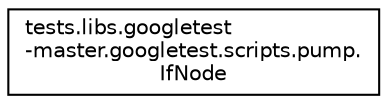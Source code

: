 digraph "Graphical Class Hierarchy"
{
  edge [fontname="Helvetica",fontsize="10",labelfontname="Helvetica",labelfontsize="10"];
  node [fontname="Helvetica",fontsize="10",shape=record];
  rankdir="LR";
  Node0 [label="tests.libs.googletest\l-master.googletest.scripts.pump.\lIfNode",height=0.2,width=0.4,color="black", fillcolor="white", style="filled",URL="$classtests_1_1libs_1_1googletest-master_1_1googletest_1_1scripts_1_1pump_1_1IfNode.html"];
}

